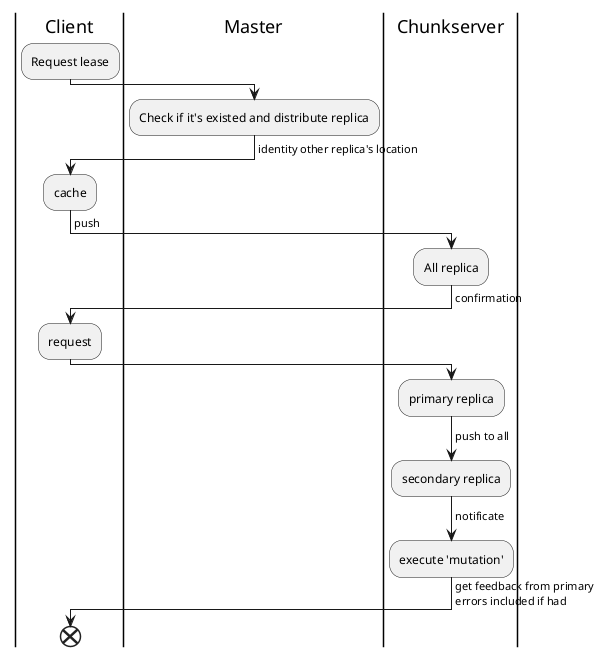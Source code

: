 @startuml "Upload"

|Client|
:Request lease;

|Master|
:Check if it's existed and distribute replica;

|Client|
-> identity other replica's location;
:cache;

|Chunkserver|
-> push;
:All replica;

|Client|
-> confirmation;
:request;

|Chunkserver|
:primary replica;
-> push to all;
:secondary replica;
-> notificate;
:execute 'mutation';

|Client|
-> get feedback from primary
errors included if had;
end

@enduml